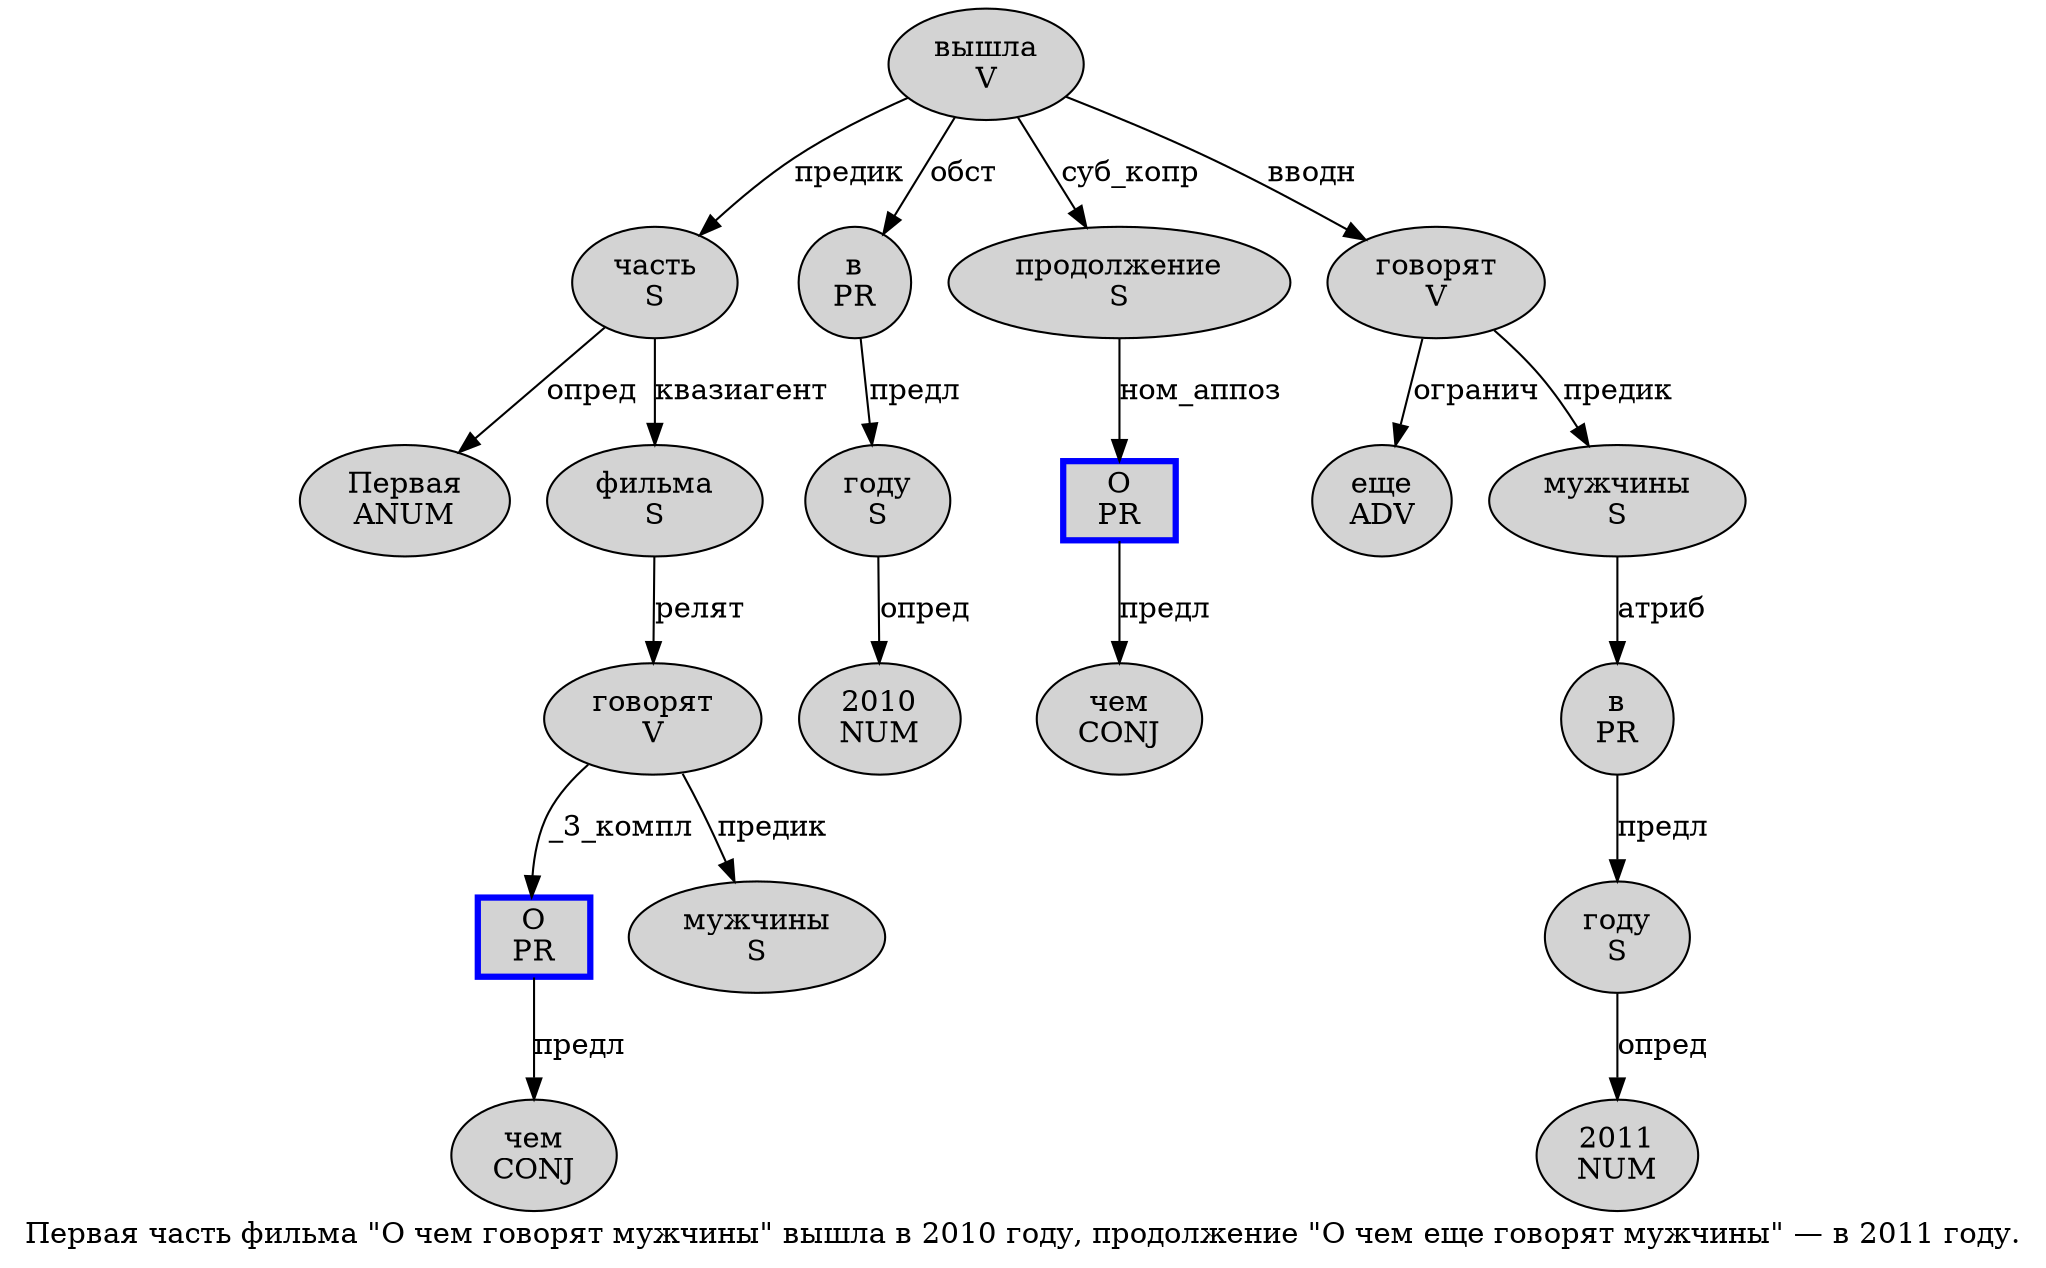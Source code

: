 digraph SENTENCE_1230 {
	graph [label="Первая часть фильма \"О чем говорят мужчины\" вышла в 2010 году, продолжение \"О чем еще говорят мужчины\" — в 2011 году."]
	node [style=filled]
		0 [label="Первая
ANUM" color="" fillcolor=lightgray penwidth=1 shape=ellipse]
		1 [label="часть
S" color="" fillcolor=lightgray penwidth=1 shape=ellipse]
		2 [label="фильма
S" color="" fillcolor=lightgray penwidth=1 shape=ellipse]
		4 [label="О
PR" color=blue fillcolor=lightgray penwidth=3 shape=box]
		5 [label="чем
CONJ" color="" fillcolor=lightgray penwidth=1 shape=ellipse]
		6 [label="говорят
V" color="" fillcolor=lightgray penwidth=1 shape=ellipse]
		7 [label="мужчины
S" color="" fillcolor=lightgray penwidth=1 shape=ellipse]
		9 [label="вышла
V" color="" fillcolor=lightgray penwidth=1 shape=ellipse]
		10 [label="в
PR" color="" fillcolor=lightgray penwidth=1 shape=ellipse]
		11 [label="2010
NUM" color="" fillcolor=lightgray penwidth=1 shape=ellipse]
		12 [label="году
S" color="" fillcolor=lightgray penwidth=1 shape=ellipse]
		14 [label="продолжение
S" color="" fillcolor=lightgray penwidth=1 shape=ellipse]
		16 [label="О
PR" color=blue fillcolor=lightgray penwidth=3 shape=box]
		17 [label="чем
CONJ" color="" fillcolor=lightgray penwidth=1 shape=ellipse]
		18 [label="еще
ADV" color="" fillcolor=lightgray penwidth=1 shape=ellipse]
		19 [label="говорят
V" color="" fillcolor=lightgray penwidth=1 shape=ellipse]
		20 [label="мужчины
S" color="" fillcolor=lightgray penwidth=1 shape=ellipse]
		23 [label="в
PR" color="" fillcolor=lightgray penwidth=1 shape=ellipse]
		24 [label="2011
NUM" color="" fillcolor=lightgray penwidth=1 shape=ellipse]
		25 [label="году
S" color="" fillcolor=lightgray penwidth=1 shape=ellipse]
			1 -> 0 [label="опред"]
			1 -> 2 [label="квазиагент"]
			10 -> 12 [label="предл"]
			14 -> 16 [label="ном_аппоз"]
			20 -> 23 [label="атриб"]
			2 -> 6 [label="релят"]
			25 -> 24 [label="опред"]
			4 -> 5 [label="предл"]
			6 -> 4 [label="_3_компл"]
			6 -> 7 [label="предик"]
			9 -> 1 [label="предик"]
			9 -> 10 [label="обст"]
			9 -> 14 [label="суб_копр"]
			9 -> 19 [label="вводн"]
			16 -> 17 [label="предл"]
			19 -> 18 [label="огранич"]
			19 -> 20 [label="предик"]
			12 -> 11 [label="опред"]
			23 -> 25 [label="предл"]
}